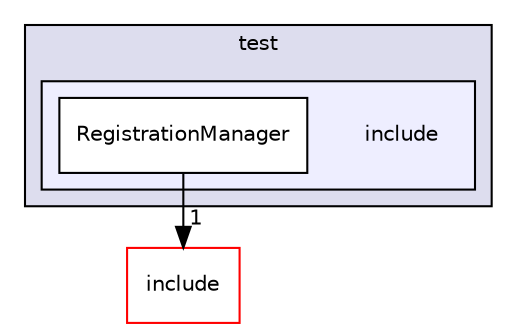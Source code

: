 digraph "/workplace/avs-device-sdk/core/acsdkRegistrationManagerInterfaces/test/include" {
  compound=true
  node [ fontsize="10", fontname="Helvetica"];
  edge [ labelfontsize="10", labelfontname="Helvetica"];
  subgraph clusterdir_1f7a050c3c9388056037b74e87f72b24 {
    graph [ bgcolor="#ddddee", pencolor="black", label="test" fontname="Helvetica", fontsize="10", URL="dir_1f7a050c3c9388056037b74e87f72b24.html"]
  subgraph clusterdir_6d214fcd21bd67777c32041aff5b06f4 {
    graph [ bgcolor="#eeeeff", pencolor="black", label="" URL="dir_6d214fcd21bd67777c32041aff5b06f4.html"];
    dir_6d214fcd21bd67777c32041aff5b06f4 [shape=plaintext label="include"];
    dir_3da89654778aaccbf8ec35ce8128310e [shape=box label="RegistrationManager" color="black" fillcolor="white" style="filled" URL="dir_3da89654778aaccbf8ec35ce8128310e.html"];
  }
  }
  dir_ea71a0f92b3a6b19a5724167c78652cc [shape=box label="include" fillcolor="white" style="filled" color="red" URL="dir_ea71a0f92b3a6b19a5724167c78652cc.html"];
  dir_3da89654778aaccbf8ec35ce8128310e->dir_ea71a0f92b3a6b19a5724167c78652cc [headlabel="1", labeldistance=1.5 headhref="dir_000489_000485.html"];
}
